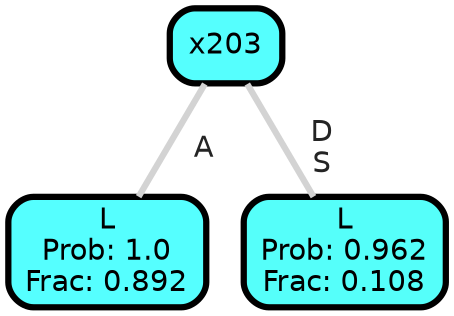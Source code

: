 graph Tree {
node [shape=box, style="filled, rounded",color="black",penwidth="3",fontcolor="black",                 fontname=helvetica] ;
graph [ranksep="0 equally", splines=straight,                 bgcolor=transparent, dpi=200] ;
edge [fontname=helvetica, fontweight=bold,fontcolor=grey14,color=lightgray] ;
0 [label="L
Prob: 1.0
Frac: 0.892", fillcolor="#55ffff"] ;
1 [label="x203", fillcolor="#55fffe"] ;
2 [label="L
Prob: 0.962
Frac: 0.108", fillcolor="#55fffa"] ;
1 -- 0 [label=" A",penwidth=3] ;
1 -- 2 [label=" D\n S",penwidth=3] ;
{rank = same;}}